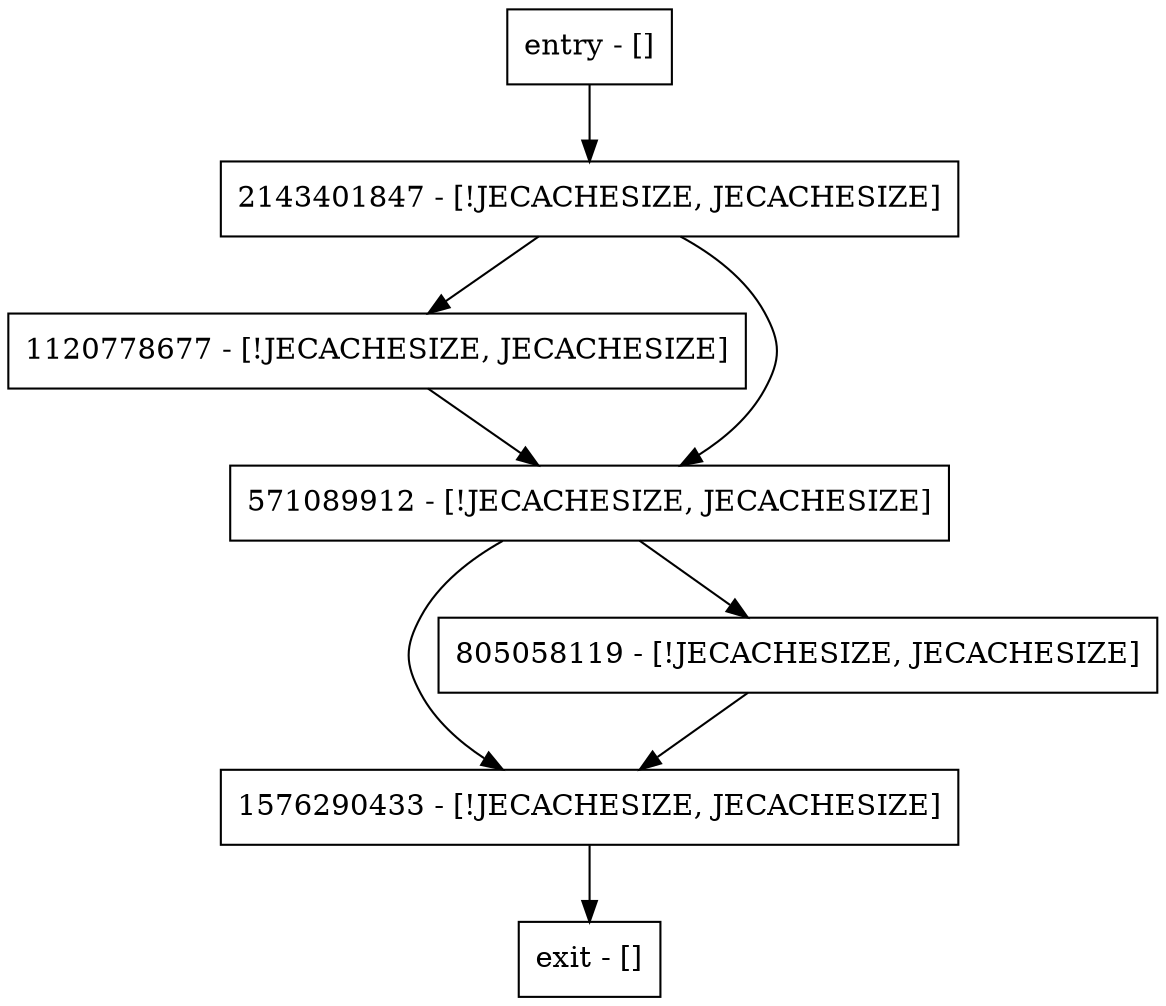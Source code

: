 digraph getSize {
node [shape=record];
entry [label="entry - []"];
exit [label="exit - []"];
1120778677 [label="1120778677 - [!JECACHESIZE, JECACHESIZE]"];
2143401847 [label="2143401847 - [!JECACHESIZE, JECACHESIZE]"];
1576290433 [label="1576290433 - [!JECACHESIZE, JECACHESIZE]"];
805058119 [label="805058119 - [!JECACHESIZE, JECACHESIZE]"];
571089912 [label="571089912 - [!JECACHESIZE, JECACHESIZE]"];
entry;
exit;
entry -> 2143401847;
1120778677 -> 571089912;
2143401847 -> 1120778677;
2143401847 -> 571089912;
1576290433 -> exit;
805058119 -> 1576290433;
571089912 -> 1576290433;
571089912 -> 805058119;
}
